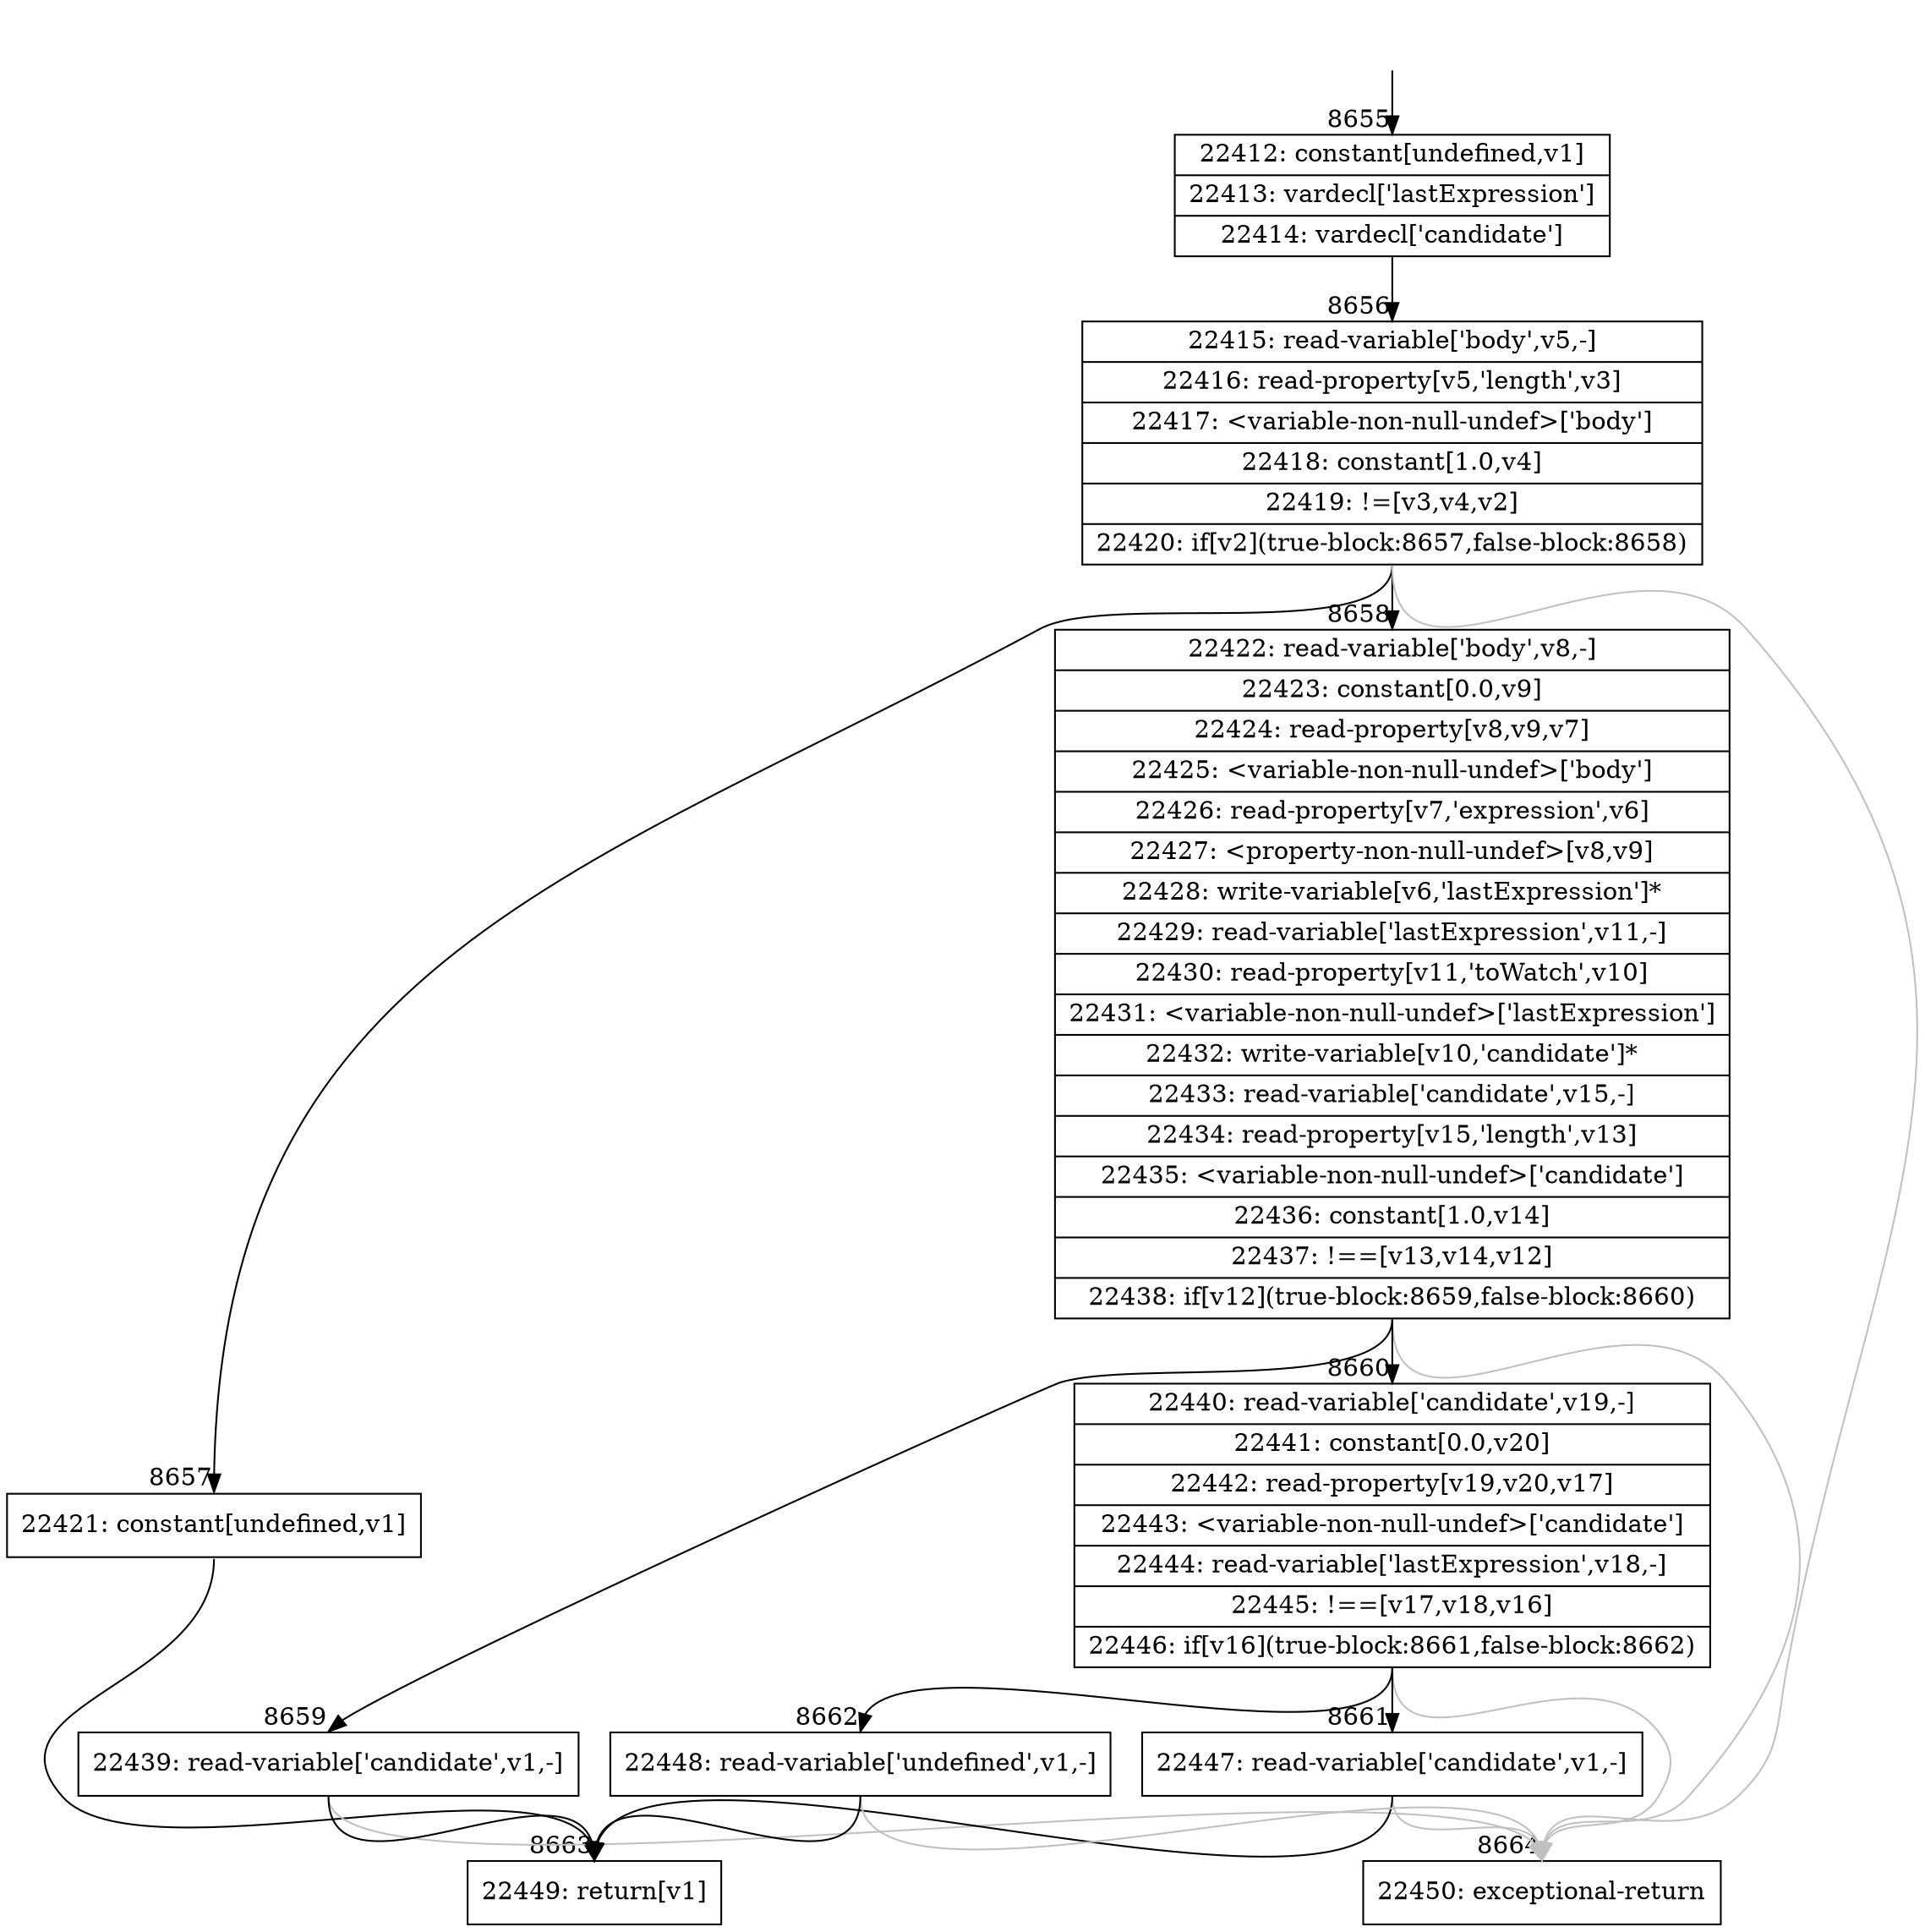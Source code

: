 digraph {
rankdir="TD"
BB_entry632[shape=none,label=""];
BB_entry632 -> BB8655 [tailport=s, headport=n, headlabel="    8655"]
BB8655 [shape=record label="{22412: constant[undefined,v1]|22413: vardecl['lastExpression']|22414: vardecl['candidate']}" ] 
BB8655 -> BB8656 [tailport=s, headport=n, headlabel="      8656"]
BB8656 [shape=record label="{22415: read-variable['body',v5,-]|22416: read-property[v5,'length',v3]|22417: \<variable-non-null-undef\>['body']|22418: constant[1.0,v4]|22419: !=[v3,v4,v2]|22420: if[v2](true-block:8657,false-block:8658)}" ] 
BB8656 -> BB8657 [tailport=s, headport=n, headlabel="      8657"]
BB8656 -> BB8658 [tailport=s, headport=n, headlabel="      8658"]
BB8656 -> BB8664 [tailport=s, headport=n, color=gray, headlabel="      8664"]
BB8657 [shape=record label="{22421: constant[undefined,v1]}" ] 
BB8657 -> BB8663 [tailport=s, headport=n, headlabel="      8663"]
BB8658 [shape=record label="{22422: read-variable['body',v8,-]|22423: constant[0.0,v9]|22424: read-property[v8,v9,v7]|22425: \<variable-non-null-undef\>['body']|22426: read-property[v7,'expression',v6]|22427: \<property-non-null-undef\>[v8,v9]|22428: write-variable[v6,'lastExpression']*|22429: read-variable['lastExpression',v11,-]|22430: read-property[v11,'toWatch',v10]|22431: \<variable-non-null-undef\>['lastExpression']|22432: write-variable[v10,'candidate']*|22433: read-variable['candidate',v15,-]|22434: read-property[v15,'length',v13]|22435: \<variable-non-null-undef\>['candidate']|22436: constant[1.0,v14]|22437: !==[v13,v14,v12]|22438: if[v12](true-block:8659,false-block:8660)}" ] 
BB8658 -> BB8659 [tailport=s, headport=n, headlabel="      8659"]
BB8658 -> BB8660 [tailport=s, headport=n, headlabel="      8660"]
BB8658 -> BB8664 [tailport=s, headport=n, color=gray]
BB8659 [shape=record label="{22439: read-variable['candidate',v1,-]}" ] 
BB8659 -> BB8663 [tailport=s, headport=n]
BB8659 -> BB8664 [tailport=s, headport=n, color=gray]
BB8660 [shape=record label="{22440: read-variable['candidate',v19,-]|22441: constant[0.0,v20]|22442: read-property[v19,v20,v17]|22443: \<variable-non-null-undef\>['candidate']|22444: read-variable['lastExpression',v18,-]|22445: !==[v17,v18,v16]|22446: if[v16](true-block:8661,false-block:8662)}" ] 
BB8660 -> BB8661 [tailport=s, headport=n, headlabel="      8661"]
BB8660 -> BB8662 [tailport=s, headport=n, headlabel="      8662"]
BB8660 -> BB8664 [tailport=s, headport=n, color=gray]
BB8661 [shape=record label="{22447: read-variable['candidate',v1,-]}" ] 
BB8661 -> BB8663 [tailport=s, headport=n]
BB8661 -> BB8664 [tailport=s, headport=n, color=gray]
BB8662 [shape=record label="{22448: read-variable['undefined',v1,-]}" ] 
BB8662 -> BB8663 [tailport=s, headport=n]
BB8662 -> BB8664 [tailport=s, headport=n, color=gray]
BB8663 [shape=record label="{22449: return[v1]}" ] 
BB8664 [shape=record label="{22450: exceptional-return}" ] 
//#$~ 13069
}
